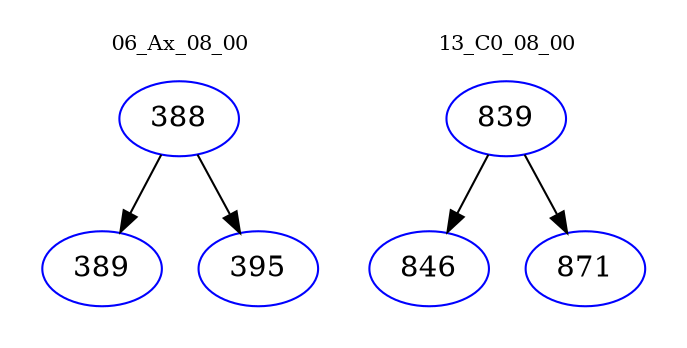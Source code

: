 digraph{
subgraph cluster_0 {
color = white
label = "06_Ax_08_00";
fontsize=10;
T0_388 [label="388", color="blue"]
T0_388 -> T0_389 [color="black"]
T0_389 [label="389", color="blue"]
T0_388 -> T0_395 [color="black"]
T0_395 [label="395", color="blue"]
}
subgraph cluster_1 {
color = white
label = "13_C0_08_00";
fontsize=10;
T1_839 [label="839", color="blue"]
T1_839 -> T1_846 [color="black"]
T1_846 [label="846", color="blue"]
T1_839 -> T1_871 [color="black"]
T1_871 [label="871", color="blue"]
}
}
